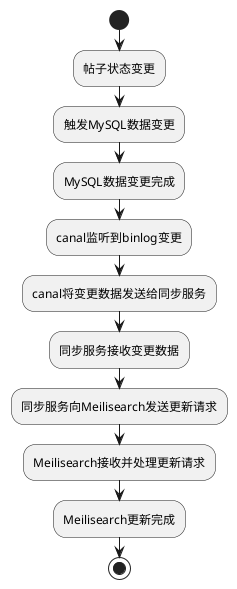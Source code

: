 @startuml
start
:帖子状态变更;
:触发MySQL数据变更;
:MySQL数据变更完成;
:canal监听到binlog变更;
:canal将变更数据发送给同步服务;
:同步服务接收变更数据;
:同步服务向Meilisearch发送更新请求;
:Meilisearch接收并处理更新请求;
:Meilisearch更新完成;
stop
@enduml